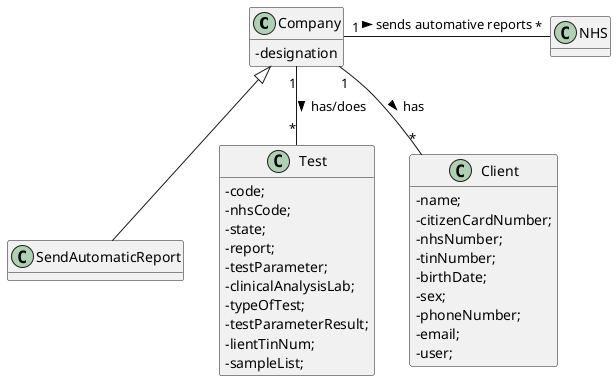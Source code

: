 @startuml
'https://plantuml.com/class-diagram


skinparam classAttributeIconSize 0
hide methods


class Company{
-designation
}

class SendAutomaticReport{
}

class Test{
-code;
-nhsCode;
-state;
-report;
-testParameter;
-clinicalAnalysisLab;
-typeOfTest;
-testParameterResult;
-lientTinNum;
-sampleList;
}

class Client{
-name;
-citizenCardNumber;
-nhsNumber;
-tinNumber;
-birthDate;
-sex;
-phoneNumber;
-email;
-user;
}

class NHS{
}

Company "1"-right-"*" NHS: > sends automative reports
Company "1"--"*" Test: > has/does
Company "1"--"*" Client: > has
Company <|-- SendAutomaticReport



@enduml